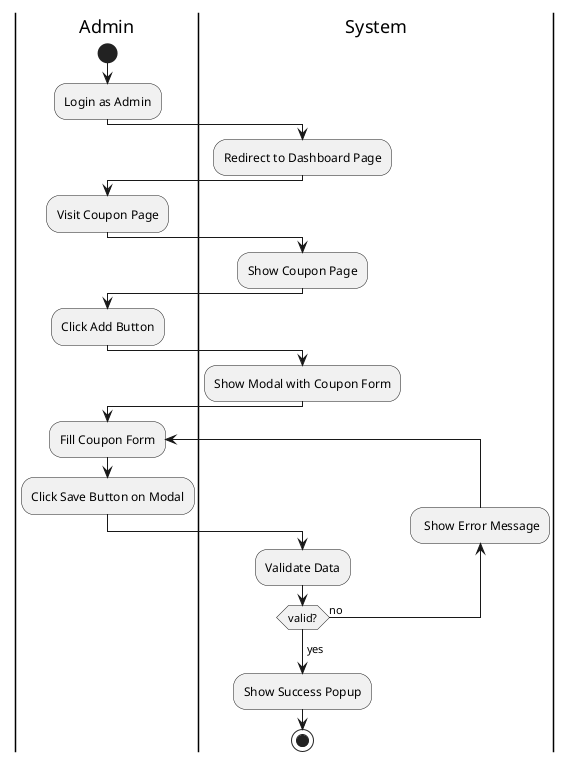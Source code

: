 @startuml AddCoupon
|Admin|
start
:Login as Admin;
|System|
:Redirect to Dashboard Page;
|Admin|
:Visit Coupon Page;
|System|
:Show Coupon Page;
|Admin|
:Click Add Button;
|System|
:Show Modal with Coupon Form;
|Admin|
repeat :Fill Coupon Form;
:Click Save Button on Modal;
|System|
:Validate Data;
backward: Show Error Message;
repeat while(valid?) is (no)
->yes;
:Show Success Popup;
stop
@enduml
